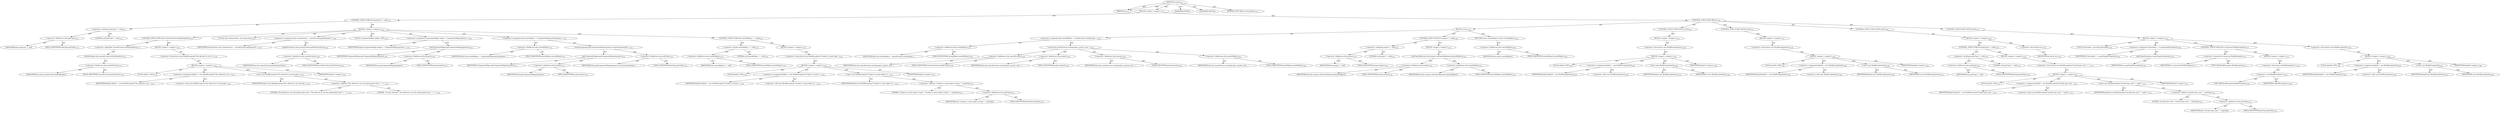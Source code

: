 digraph "create" {  
"111669149719" [label = <(METHOD,create)<SUB>1121</SUB>> ]
"115964117108" [label = <(PARAM,this)<SUB>1121</SUB>> ]
"25769803905" [label = <(BLOCK,&lt;empty&gt;,&lt;empty&gt;)<SUB>1121</SUB>> ]
"47244640339" [label = <(CONTROL_STRUCTURE,IF,if (polyType != null))<SUB>1122</SUB>> ]
"30064771620" [label = <(&lt;operator&gt;.notEquals,polyType != null)<SUB>1122</SUB>> ]
"30064771621" [label = <(&lt;operator&gt;.fieldAccess,this.polyType)<SUB>1122</SUB>> ]
"68719477290" [label = <(IDENTIFIER,this,polyType != null)> ]
"55834574950" [label = <(FIELD_IDENTIFIER,polyType,polyType)<SUB>1122</SUB>> ]
"90194313299" [label = <(LITERAL,null,polyType != null)<SUB>1122</SUB>> ]
"25769803906" [label = <(BLOCK,&lt;empty&gt;,&lt;empty&gt;)<SUB>1122</SUB>> ]
"47244640340" [label = <(CONTROL_STRUCTURE,IF,if (!nestedCreator.isPolyMorphic()))<SUB>1123</SUB>> ]
"30064771622" [label = <(&lt;operator&gt;.logicalNot,!nestedCreator.isPolyMorphic())<SUB>1123</SUB>> ]
"30064771623" [label = <(isPolyMorphic,this.nestedCreator.isPolyMorphic())<SUB>1123</SUB>> ]
"30064771624" [label = <(&lt;operator&gt;.fieldAccess,this.nestedCreator)<SUB>1123</SUB>> ]
"68719477291" [label = <(IDENTIFIER,this,this.nestedCreator.isPolyMorphic())> ]
"55834574951" [label = <(FIELD_IDENTIFIER,nestedCreator,nestedCreator)<SUB>1123</SUB>> ]
"25769803907" [label = <(BLOCK,&lt;empty&gt;,&lt;empty&gt;)<SUB>1123</SUB>> ]
"30064771625" [label = <(&lt;operator&gt;.throw,throw new BuildException(&quot;Not allowed to use th...)<SUB>1124</SUB>> ]
"25769803908" [label = <(BLOCK,&lt;empty&gt;,&lt;empty&gt;)<SUB>1124</SUB>> ]
"94489280586" [label = <(LOCAL,$obj31: ANY)<SUB>1124</SUB>> ]
"30064771626" [label = <(&lt;operator&gt;.assignment,$obj31 = new BuildException(&quot;Not allowed to use...)<SUB>1124</SUB>> ]
"68719477292" [label = <(IDENTIFIER,$obj31,$obj31 = new BuildException(&quot;Not allowed to use...)<SUB>1124</SUB>> ]
"30064771627" [label = <(&lt;operator&gt;.alloc,new BuildException(&quot;Not allowed to use the poly...)<SUB>1124</SUB>> ]
"30064771628" [label = <(&lt;init&gt;,new BuildException(&quot;Not allowed to use the poly...)<SUB>1124</SUB>> ]
"68719477293" [label = <(IDENTIFIER,$obj31,new BuildException(&quot;Not allowed to use the poly...)<SUB>1124</SUB>> ]
"30064771629" [label = <(&lt;operator&gt;.addition,&quot;Not allowed to use the polymorphic form&quot; + &quot; f...)<SUB>1125</SUB>> ]
"90194313300" [label = <(LITERAL,&quot;Not allowed to use the polymorphic form&quot;,&quot;Not allowed to use the polymorphic form&quot; + &quot; f...)<SUB>1125</SUB>> ]
"90194313301" [label = <(LITERAL,&quot; for this element&quot;,&quot;Not allowed to use the polymorphic form&quot; + &quot; f...)<SUB>1126</SUB>> ]
"68719477294" [label = <(IDENTIFIER,$obj31,&lt;empty&gt;)<SUB>1124</SUB>> ]
"94489280587" [label = <(LOCAL,Class elementClass: java.lang.Class)<SUB>1128</SUB>> ]
"30064771630" [label = <(&lt;operator&gt;.assignment,Class elementClass = nestedCreator.getElementCl...)<SUB>1128</SUB>> ]
"68719477295" [label = <(IDENTIFIER,elementClass,Class elementClass = nestedCreator.getElementCl...)<SUB>1128</SUB>> ]
"30064771631" [label = <(getElementClass,this.nestedCreator.getElementClass())<SUB>1128</SUB>> ]
"30064771632" [label = <(&lt;operator&gt;.fieldAccess,this.nestedCreator)<SUB>1128</SUB>> ]
"68719477296" [label = <(IDENTIFIER,this,this.nestedCreator.getElementClass())> ]
"55834574952" [label = <(FIELD_IDENTIFIER,nestedCreator,nestedCreator)<SUB>1128</SUB>> ]
"94489280588" [label = <(LOCAL,ComponentHelper helper: ANY)<SUB>1129</SUB>> ]
"30064771633" [label = <(&lt;operator&gt;.assignment,ComponentHelper helper = ComponentHelper.getCom...)<SUB>1129</SUB>> ]
"68719477297" [label = <(IDENTIFIER,helper,ComponentHelper helper = ComponentHelper.getCom...)<SUB>1129</SUB>> ]
"30064771634" [label = <(getComponentHelper,getComponentHelper(project))<SUB>1130</SUB>> ]
"68719477298" [label = <(IDENTIFIER,ComponentHelper,getComponentHelper(project))<SUB>1130</SUB>> ]
"30064771635" [label = <(&lt;operator&gt;.fieldAccess,this.project)<SUB>1130</SUB>> ]
"68719477299" [label = <(IDENTIFIER,this,getComponentHelper(project))> ]
"55834574953" [label = <(FIELD_IDENTIFIER,project,project)<SUB>1130</SUB>> ]
"30064771636" [label = <(&lt;operator&gt;.assignment,this.nestedObject = ComponentHelper.getComponen...)<SUB>1131</SUB>> ]
"30064771637" [label = <(&lt;operator&gt;.fieldAccess,this.nestedObject)<SUB>1131</SUB>> ]
"68719477300" [label = <(IDENTIFIER,this,this.nestedObject = ComponentHelper.getComponen...)> ]
"55834574954" [label = <(FIELD_IDENTIFIER,nestedObject,nestedObject)<SUB>1131</SUB>> ]
"30064771638" [label = <(createComponent,getComponentHelper(project).createComponent(pol...)<SUB>1131</SUB>> ]
"30064771639" [label = <(getComponentHelper,getComponentHelper(project))<SUB>1131</SUB>> ]
"68719477301" [label = <(IDENTIFIER,ComponentHelper,getComponentHelper(project))<SUB>1131</SUB>> ]
"30064771640" [label = <(&lt;operator&gt;.fieldAccess,this.project)<SUB>1131</SUB>> ]
"68719477302" [label = <(IDENTIFIER,this,getComponentHelper(project))> ]
"55834574955" [label = <(FIELD_IDENTIFIER,project,project)<SUB>1131</SUB>> ]
"30064771641" [label = <(&lt;operator&gt;.fieldAccess,this.polyType)<SUB>1132</SUB>> ]
"68719477303" [label = <(IDENTIFIER,this,getComponentHelper(project).createComponent(pol...)> ]
"55834574956" [label = <(FIELD_IDENTIFIER,polyType,polyType)<SUB>1132</SUB>> ]
"47244640341" [label = <(CONTROL_STRUCTURE,IF,if (nestedObject == null))<SUB>1133</SUB>> ]
"30064771642" [label = <(&lt;operator&gt;.equals,nestedObject == null)<SUB>1133</SUB>> ]
"30064771643" [label = <(&lt;operator&gt;.fieldAccess,this.nestedObject)<SUB>1133</SUB>> ]
"68719477304" [label = <(IDENTIFIER,this,nestedObject == null)> ]
"55834574957" [label = <(FIELD_IDENTIFIER,nestedObject,nestedObject)<SUB>1133</SUB>> ]
"90194313302" [label = <(LITERAL,null,nestedObject == null)<SUB>1133</SUB>> ]
"25769803909" [label = <(BLOCK,&lt;empty&gt;,&lt;empty&gt;)<SUB>1133</SUB>> ]
"30064771644" [label = <(&lt;operator&gt;.throw,throw new BuildException(&quot;Unable to create obje...)<SUB>1134</SUB>> ]
"25769803910" [label = <(BLOCK,&lt;empty&gt;,&lt;empty&gt;)<SUB>1134</SUB>> ]
"94489280589" [label = <(LOCAL,$obj32: ANY)<SUB>1134</SUB>> ]
"30064771645" [label = <(&lt;operator&gt;.assignment,$obj32 = new BuildException(&quot;Unable to create o...)<SUB>1134</SUB>> ]
"68719477305" [label = <(IDENTIFIER,$obj32,$obj32 = new BuildException(&quot;Unable to create o...)<SUB>1134</SUB>> ]
"30064771646" [label = <(&lt;operator&gt;.alloc,new BuildException(&quot;Unable to create object of ...)<SUB>1134</SUB>> ]
"30064771647" [label = <(&lt;init&gt;,new BuildException(&quot;Unable to create object of ...)<SUB>1134</SUB>> ]
"68719477306" [label = <(IDENTIFIER,$obj32,new BuildException(&quot;Unable to create object of ...)<SUB>1134</SUB>> ]
"30064771648" [label = <(&lt;operator&gt;.addition,&quot;Unable to create object of type &quot; + polyType)<SUB>1135</SUB>> ]
"90194313303" [label = <(LITERAL,&quot;Unable to create object of type &quot;,&quot;Unable to create object of type &quot; + polyType)<SUB>1135</SUB>> ]
"30064771649" [label = <(&lt;operator&gt;.fieldAccess,this.polyType)<SUB>1135</SUB>> ]
"68719477307" [label = <(IDENTIFIER,this,&quot;Unable to create object of type &quot; + polyType)> ]
"55834574958" [label = <(FIELD_IDENTIFIER,polyType,polyType)<SUB>1135</SUB>> ]
"68719477308" [label = <(IDENTIFIER,$obj32,&lt;empty&gt;)<SUB>1134</SUB>> ]
"47244640342" [label = <(CONTROL_STRUCTURE,TRY,try)<SUB>1138</SUB>> ]
"25769803911" [label = <(BLOCK,try,try)<SUB>1138</SUB>> ]
"30064771650" [label = <(&lt;operator&gt;.assignment,this.nestedObject = nestedCreator.create(projec...)<SUB>1139</SUB>> ]
"30064771651" [label = <(&lt;operator&gt;.fieldAccess,this.nestedObject)<SUB>1139</SUB>> ]
"68719477309" [label = <(IDENTIFIER,this,this.nestedObject = nestedCreator.create(projec...)> ]
"55834574959" [label = <(FIELD_IDENTIFIER,nestedObject,nestedObject)<SUB>1139</SUB>> ]
"30064771652" [label = <(create,this.nestedCreator.create(project, parent, nest...)<SUB>1139</SUB>> ]
"30064771653" [label = <(&lt;operator&gt;.fieldAccess,this.nestedCreator)<SUB>1139</SUB>> ]
"68719477310" [label = <(IDENTIFIER,this,this.nestedCreator.create(project, parent, nest...)> ]
"55834574960" [label = <(FIELD_IDENTIFIER,nestedCreator,nestedCreator)<SUB>1139</SUB>> ]
"30064771654" [label = <(&lt;operator&gt;.fieldAccess,this.project)<SUB>1140</SUB>> ]
"68719477311" [label = <(IDENTIFIER,this,this.nestedCreator.create(project, parent, nest...)> ]
"55834574961" [label = <(FIELD_IDENTIFIER,project,project)<SUB>1140</SUB>> ]
"30064771655" [label = <(&lt;operator&gt;.fieldAccess,this.parent)<SUB>1140</SUB>> ]
"68719477312" [label = <(IDENTIFIER,this,this.nestedCreator.create(project, parent, nest...)> ]
"55834574962" [label = <(FIELD_IDENTIFIER,parent,parent)<SUB>1140</SUB>> ]
"30064771656" [label = <(&lt;operator&gt;.fieldAccess,this.nestedObject)<SUB>1140</SUB>> ]
"68719477313" [label = <(IDENTIFIER,this,this.nestedCreator.create(project, parent, nest...)> ]
"55834574963" [label = <(FIELD_IDENTIFIER,nestedObject,nestedObject)<SUB>1140</SUB>> ]
"47244640343" [label = <(CONTROL_STRUCTURE,IF,if (project != null))<SUB>1141</SUB>> ]
"30064771657" [label = <(&lt;operator&gt;.notEquals,project != null)<SUB>1141</SUB>> ]
"30064771658" [label = <(&lt;operator&gt;.fieldAccess,this.project)<SUB>1141</SUB>> ]
"68719477314" [label = <(IDENTIFIER,this,project != null)> ]
"55834574964" [label = <(FIELD_IDENTIFIER,project,project)<SUB>1141</SUB>> ]
"90194313304" [label = <(LITERAL,null,project != null)<SUB>1141</SUB>> ]
"25769803912" [label = <(BLOCK,&lt;empty&gt;,&lt;empty&gt;)<SUB>1141</SUB>> ]
"30064771659" [label = <(setProjectReference,this.project.setProjectReference(nestedObject))<SUB>1142</SUB>> ]
"30064771660" [label = <(&lt;operator&gt;.fieldAccess,this.project)<SUB>1142</SUB>> ]
"68719477315" [label = <(IDENTIFIER,this,this.project.setProjectReference(nestedObject))> ]
"55834574965" [label = <(FIELD_IDENTIFIER,project,project)<SUB>1142</SUB>> ]
"30064771661" [label = <(&lt;operator&gt;.fieldAccess,this.nestedObject)<SUB>1142</SUB>> ]
"68719477316" [label = <(IDENTIFIER,this,this.project.setProjectReference(nestedObject))> ]
"55834574966" [label = <(FIELD_IDENTIFIER,nestedObject,nestedObject)<SUB>1142</SUB>> ]
"146028888094" [label = <(RETURN,return nestedObject;,return nestedObject;)<SUB>1144</SUB>> ]
"30064771662" [label = <(&lt;operator&gt;.fieldAccess,this.nestedObject)<SUB>1144</SUB>> ]
"68719477317" [label = <(IDENTIFIER,this,return nestedObject;)> ]
"55834574967" [label = <(FIELD_IDENTIFIER,nestedObject,nestedObject)<SUB>1144</SUB>> ]
"47244640344" [label = <(CONTROL_STRUCTURE,CATCH,catch)<SUB>1145</SUB>> ]
"25769803913" [label = <(BLOCK,&lt;empty&gt;,&lt;empty&gt;)<SUB>1145</SUB>> ]
"30064771663" [label = <(&lt;operator&gt;.throw,throw new BuildException(ex);)<SUB>1146</SUB>> ]
"25769803914" [label = <(BLOCK,&lt;empty&gt;,&lt;empty&gt;)<SUB>1146</SUB>> ]
"94489280590" [label = <(LOCAL,$obj33: ANY)<SUB>1146</SUB>> ]
"30064771664" [label = <(&lt;operator&gt;.assignment,$obj33 = new BuildException(ex))<SUB>1146</SUB>> ]
"68719477318" [label = <(IDENTIFIER,$obj33,$obj33 = new BuildException(ex))<SUB>1146</SUB>> ]
"30064771665" [label = <(&lt;operator&gt;.alloc,new BuildException(ex))<SUB>1146</SUB>> ]
"30064771666" [label = <(&lt;init&gt;,new BuildException(ex))<SUB>1146</SUB>> ]
"68719477319" [label = <(IDENTIFIER,$obj33,new BuildException(ex))<SUB>1146</SUB>> ]
"68719477320" [label = <(IDENTIFIER,ex,new BuildException(ex))<SUB>1146</SUB>> ]
"68719477321" [label = <(IDENTIFIER,$obj33,&lt;empty&gt;)<SUB>1146</SUB>> ]
"47244640345" [label = <(CONTROL_STRUCTURE,CATCH,catch)<SUB>1147</SUB>> ]
"25769803915" [label = <(BLOCK,&lt;empty&gt;,&lt;empty&gt;)<SUB>1147</SUB>> ]
"30064771667" [label = <(&lt;operator&gt;.throw,throw new BuildException(ex);)<SUB>1148</SUB>> ]
"25769803916" [label = <(BLOCK,&lt;empty&gt;,&lt;empty&gt;)<SUB>1148</SUB>> ]
"94489280591" [label = <(LOCAL,$obj34: ANY)<SUB>1148</SUB>> ]
"30064771668" [label = <(&lt;operator&gt;.assignment,$obj34 = new BuildException(ex))<SUB>1148</SUB>> ]
"68719477322" [label = <(IDENTIFIER,$obj34,$obj34 = new BuildException(ex))<SUB>1148</SUB>> ]
"30064771669" [label = <(&lt;operator&gt;.alloc,new BuildException(ex))<SUB>1148</SUB>> ]
"30064771670" [label = <(&lt;init&gt;,new BuildException(ex))<SUB>1148</SUB>> ]
"68719477323" [label = <(IDENTIFIER,$obj34,new BuildException(ex))<SUB>1148</SUB>> ]
"68719477324" [label = <(IDENTIFIER,ex,new BuildException(ex))<SUB>1148</SUB>> ]
"68719477325" [label = <(IDENTIFIER,$obj34,&lt;empty&gt;)<SUB>1148</SUB>> ]
"47244640346" [label = <(CONTROL_STRUCTURE,CATCH,catch)<SUB>1149</SUB>> ]
"25769803917" [label = <(BLOCK,&lt;empty&gt;,&lt;empty&gt;)<SUB>1149</SUB>> ]
"47244640347" [label = <(CONTROL_STRUCTURE,IF,if (polyType != null))<SUB>1150</SUB>> ]
"30064771671" [label = <(&lt;operator&gt;.notEquals,polyType != null)<SUB>1150</SUB>> ]
"30064771672" [label = <(&lt;operator&gt;.fieldAccess,this.polyType)<SUB>1150</SUB>> ]
"68719477326" [label = <(IDENTIFIER,this,polyType != null)> ]
"55834574968" [label = <(FIELD_IDENTIFIER,polyType,polyType)<SUB>1150</SUB>> ]
"90194313305" [label = <(LITERAL,null,polyType != null)<SUB>1150</SUB>> ]
"25769803918" [label = <(BLOCK,&lt;empty&gt;,&lt;empty&gt;)<SUB>1150</SUB>> ]
"30064771673" [label = <(&lt;operator&gt;.throw,throw new BuildException(&quot;Invalid type used &quot; +...)<SUB>1151</SUB>> ]
"25769803919" [label = <(BLOCK,&lt;empty&gt;,&lt;empty&gt;)<SUB>1151</SUB>> ]
"94489280592" [label = <(LOCAL,$obj35: ANY)<SUB>1151</SUB>> ]
"30064771674" [label = <(&lt;operator&gt;.assignment,$obj35 = new BuildException(&quot;Invalid type used ...)<SUB>1151</SUB>> ]
"68719477327" [label = <(IDENTIFIER,$obj35,$obj35 = new BuildException(&quot;Invalid type used ...)<SUB>1151</SUB>> ]
"30064771675" [label = <(&lt;operator&gt;.alloc,new BuildException(&quot;Invalid type used &quot; + polyT...)<SUB>1151</SUB>> ]
"30064771676" [label = <(&lt;init&gt;,new BuildException(&quot;Invalid type used &quot; + polyT...)<SUB>1151</SUB>> ]
"68719477328" [label = <(IDENTIFIER,$obj35,new BuildException(&quot;Invalid type used &quot; + polyT...)<SUB>1151</SUB>> ]
"30064771677" [label = <(&lt;operator&gt;.addition,&quot;Invalid type used &quot; + polyType)<SUB>1152</SUB>> ]
"90194313306" [label = <(LITERAL,&quot;Invalid type used &quot;,&quot;Invalid type used &quot; + polyType)<SUB>1152</SUB>> ]
"30064771678" [label = <(&lt;operator&gt;.fieldAccess,this.polyType)<SUB>1152</SUB>> ]
"68719477329" [label = <(IDENTIFIER,this,&quot;Invalid type used &quot; + polyType)> ]
"55834574969" [label = <(FIELD_IDENTIFIER,polyType,polyType)<SUB>1152</SUB>> ]
"68719477330" [label = <(IDENTIFIER,$obj35,&lt;empty&gt;)<SUB>1151</SUB>> ]
"30064771679" [label = <(&lt;operator&gt;.throw,throw ex;)<SUB>1154</SUB>> ]
"68719477331" [label = <(IDENTIFIER,ex,throw ex;)<SUB>1154</SUB>> ]
"47244640348" [label = <(CONTROL_STRUCTURE,CATCH,catch)<SUB>1155</SUB>> ]
"25769803920" [label = <(BLOCK,&lt;empty&gt;,&lt;empty&gt;)<SUB>1155</SUB>> ]
"94489280593" [label = <(LOCAL,Throwable t: java.lang.Throwable)<SUB>1156</SUB>> ]
"30064771680" [label = <(&lt;operator&gt;.assignment,Throwable t = ex.getTargetException())<SUB>1156</SUB>> ]
"68719477332" [label = <(IDENTIFIER,t,Throwable t = ex.getTargetException())<SUB>1156</SUB>> ]
"30064771681" [label = <(getTargetException,ex.getTargetException())<SUB>1156</SUB>> ]
"68719477333" [label = <(IDENTIFIER,ex,ex.getTargetException())<SUB>1156</SUB>> ]
"47244640349" [label = <(CONTROL_STRUCTURE,IF,if (t instanceof BuildException))<SUB>1157</SUB>> ]
"30064771682" [label = <(&lt;operator&gt;.instanceOf,t instanceof BuildException)<SUB>1157</SUB>> ]
"68719477334" [label = <(IDENTIFIER,t,t instanceof BuildException)<SUB>1157</SUB>> ]
"180388626458" [label = <(TYPE_REF,BuildException,BuildException)<SUB>1157</SUB>> ]
"25769803921" [label = <(BLOCK,&lt;empty&gt;,&lt;empty&gt;)<SUB>1157</SUB>> ]
"30064771683" [label = <(&lt;operator&gt;.throw,throw (BuildException) t;)<SUB>1158</SUB>> ]
"30064771684" [label = <(&lt;operator&gt;.cast,(BuildException) t)<SUB>1158</SUB>> ]
"180388626459" [label = <(TYPE_REF,BuildException,BuildException)<SUB>1158</SUB>> ]
"68719477335" [label = <(IDENTIFIER,t,(BuildException) t)<SUB>1158</SUB>> ]
"30064771685" [label = <(&lt;operator&gt;.throw,throw new BuildException(t);)<SUB>1160</SUB>> ]
"25769803922" [label = <(BLOCK,&lt;empty&gt;,&lt;empty&gt;)<SUB>1160</SUB>> ]
"94489280594" [label = <(LOCAL,$obj36: ANY)<SUB>1160</SUB>> ]
"30064771686" [label = <(&lt;operator&gt;.assignment,$obj36 = new BuildException(t))<SUB>1160</SUB>> ]
"68719477336" [label = <(IDENTIFIER,$obj36,$obj36 = new BuildException(t))<SUB>1160</SUB>> ]
"30064771687" [label = <(&lt;operator&gt;.alloc,new BuildException(t))<SUB>1160</SUB>> ]
"30064771688" [label = <(&lt;init&gt;,new BuildException(t))<SUB>1160</SUB>> ]
"68719477337" [label = <(IDENTIFIER,$obj36,new BuildException(t))<SUB>1160</SUB>> ]
"68719477338" [label = <(IDENTIFIER,t,new BuildException(t))<SUB>1160</SUB>> ]
"68719477339" [label = <(IDENTIFIER,$obj36,&lt;empty&gt;)<SUB>1160</SUB>> ]
"133143986238" [label = <(MODIFIER,PUBLIC)> ]
"133143986239" [label = <(MODIFIER,VIRTUAL)> ]
"128849018903" [label = <(METHOD_RETURN,java.lang.Object)<SUB>1121</SUB>> ]
  "111669149719" -> "115964117108"  [ label = "AST: "] 
  "111669149719" -> "25769803905"  [ label = "AST: "] 
  "111669149719" -> "133143986238"  [ label = "AST: "] 
  "111669149719" -> "133143986239"  [ label = "AST: "] 
  "111669149719" -> "128849018903"  [ label = "AST: "] 
  "25769803905" -> "47244640339"  [ label = "AST: "] 
  "25769803905" -> "47244640342"  [ label = "AST: "] 
  "47244640339" -> "30064771620"  [ label = "AST: "] 
  "47244640339" -> "25769803906"  [ label = "AST: "] 
  "30064771620" -> "30064771621"  [ label = "AST: "] 
  "30064771620" -> "90194313299"  [ label = "AST: "] 
  "30064771621" -> "68719477290"  [ label = "AST: "] 
  "30064771621" -> "55834574950"  [ label = "AST: "] 
  "25769803906" -> "47244640340"  [ label = "AST: "] 
  "25769803906" -> "94489280587"  [ label = "AST: "] 
  "25769803906" -> "30064771630"  [ label = "AST: "] 
  "25769803906" -> "94489280588"  [ label = "AST: "] 
  "25769803906" -> "30064771633"  [ label = "AST: "] 
  "25769803906" -> "30064771636"  [ label = "AST: "] 
  "25769803906" -> "47244640341"  [ label = "AST: "] 
  "47244640340" -> "30064771622"  [ label = "AST: "] 
  "47244640340" -> "25769803907"  [ label = "AST: "] 
  "30064771622" -> "30064771623"  [ label = "AST: "] 
  "30064771623" -> "30064771624"  [ label = "AST: "] 
  "30064771624" -> "68719477291"  [ label = "AST: "] 
  "30064771624" -> "55834574951"  [ label = "AST: "] 
  "25769803907" -> "30064771625"  [ label = "AST: "] 
  "30064771625" -> "25769803908"  [ label = "AST: "] 
  "25769803908" -> "94489280586"  [ label = "AST: "] 
  "25769803908" -> "30064771626"  [ label = "AST: "] 
  "25769803908" -> "30064771628"  [ label = "AST: "] 
  "25769803908" -> "68719477294"  [ label = "AST: "] 
  "30064771626" -> "68719477292"  [ label = "AST: "] 
  "30064771626" -> "30064771627"  [ label = "AST: "] 
  "30064771628" -> "68719477293"  [ label = "AST: "] 
  "30064771628" -> "30064771629"  [ label = "AST: "] 
  "30064771629" -> "90194313300"  [ label = "AST: "] 
  "30064771629" -> "90194313301"  [ label = "AST: "] 
  "30064771630" -> "68719477295"  [ label = "AST: "] 
  "30064771630" -> "30064771631"  [ label = "AST: "] 
  "30064771631" -> "30064771632"  [ label = "AST: "] 
  "30064771632" -> "68719477296"  [ label = "AST: "] 
  "30064771632" -> "55834574952"  [ label = "AST: "] 
  "30064771633" -> "68719477297"  [ label = "AST: "] 
  "30064771633" -> "30064771634"  [ label = "AST: "] 
  "30064771634" -> "68719477298"  [ label = "AST: "] 
  "30064771634" -> "30064771635"  [ label = "AST: "] 
  "30064771635" -> "68719477299"  [ label = "AST: "] 
  "30064771635" -> "55834574953"  [ label = "AST: "] 
  "30064771636" -> "30064771637"  [ label = "AST: "] 
  "30064771636" -> "30064771638"  [ label = "AST: "] 
  "30064771637" -> "68719477300"  [ label = "AST: "] 
  "30064771637" -> "55834574954"  [ label = "AST: "] 
  "30064771638" -> "30064771639"  [ label = "AST: "] 
  "30064771638" -> "30064771641"  [ label = "AST: "] 
  "30064771639" -> "68719477301"  [ label = "AST: "] 
  "30064771639" -> "30064771640"  [ label = "AST: "] 
  "30064771640" -> "68719477302"  [ label = "AST: "] 
  "30064771640" -> "55834574955"  [ label = "AST: "] 
  "30064771641" -> "68719477303"  [ label = "AST: "] 
  "30064771641" -> "55834574956"  [ label = "AST: "] 
  "47244640341" -> "30064771642"  [ label = "AST: "] 
  "47244640341" -> "25769803909"  [ label = "AST: "] 
  "30064771642" -> "30064771643"  [ label = "AST: "] 
  "30064771642" -> "90194313302"  [ label = "AST: "] 
  "30064771643" -> "68719477304"  [ label = "AST: "] 
  "30064771643" -> "55834574957"  [ label = "AST: "] 
  "25769803909" -> "30064771644"  [ label = "AST: "] 
  "30064771644" -> "25769803910"  [ label = "AST: "] 
  "25769803910" -> "94489280589"  [ label = "AST: "] 
  "25769803910" -> "30064771645"  [ label = "AST: "] 
  "25769803910" -> "30064771647"  [ label = "AST: "] 
  "25769803910" -> "68719477308"  [ label = "AST: "] 
  "30064771645" -> "68719477305"  [ label = "AST: "] 
  "30064771645" -> "30064771646"  [ label = "AST: "] 
  "30064771647" -> "68719477306"  [ label = "AST: "] 
  "30064771647" -> "30064771648"  [ label = "AST: "] 
  "30064771648" -> "90194313303"  [ label = "AST: "] 
  "30064771648" -> "30064771649"  [ label = "AST: "] 
  "30064771649" -> "68719477307"  [ label = "AST: "] 
  "30064771649" -> "55834574958"  [ label = "AST: "] 
  "47244640342" -> "25769803911"  [ label = "AST: "] 
  "47244640342" -> "47244640344"  [ label = "AST: "] 
  "47244640342" -> "47244640345"  [ label = "AST: "] 
  "47244640342" -> "47244640346"  [ label = "AST: "] 
  "47244640342" -> "47244640348"  [ label = "AST: "] 
  "25769803911" -> "30064771650"  [ label = "AST: "] 
  "25769803911" -> "47244640343"  [ label = "AST: "] 
  "25769803911" -> "146028888094"  [ label = "AST: "] 
  "30064771650" -> "30064771651"  [ label = "AST: "] 
  "30064771650" -> "30064771652"  [ label = "AST: "] 
  "30064771651" -> "68719477309"  [ label = "AST: "] 
  "30064771651" -> "55834574959"  [ label = "AST: "] 
  "30064771652" -> "30064771653"  [ label = "AST: "] 
  "30064771652" -> "30064771654"  [ label = "AST: "] 
  "30064771652" -> "30064771655"  [ label = "AST: "] 
  "30064771652" -> "30064771656"  [ label = "AST: "] 
  "30064771653" -> "68719477310"  [ label = "AST: "] 
  "30064771653" -> "55834574960"  [ label = "AST: "] 
  "30064771654" -> "68719477311"  [ label = "AST: "] 
  "30064771654" -> "55834574961"  [ label = "AST: "] 
  "30064771655" -> "68719477312"  [ label = "AST: "] 
  "30064771655" -> "55834574962"  [ label = "AST: "] 
  "30064771656" -> "68719477313"  [ label = "AST: "] 
  "30064771656" -> "55834574963"  [ label = "AST: "] 
  "47244640343" -> "30064771657"  [ label = "AST: "] 
  "47244640343" -> "25769803912"  [ label = "AST: "] 
  "30064771657" -> "30064771658"  [ label = "AST: "] 
  "30064771657" -> "90194313304"  [ label = "AST: "] 
  "30064771658" -> "68719477314"  [ label = "AST: "] 
  "30064771658" -> "55834574964"  [ label = "AST: "] 
  "25769803912" -> "30064771659"  [ label = "AST: "] 
  "30064771659" -> "30064771660"  [ label = "AST: "] 
  "30064771659" -> "30064771661"  [ label = "AST: "] 
  "30064771660" -> "68719477315"  [ label = "AST: "] 
  "30064771660" -> "55834574965"  [ label = "AST: "] 
  "30064771661" -> "68719477316"  [ label = "AST: "] 
  "30064771661" -> "55834574966"  [ label = "AST: "] 
  "146028888094" -> "30064771662"  [ label = "AST: "] 
  "30064771662" -> "68719477317"  [ label = "AST: "] 
  "30064771662" -> "55834574967"  [ label = "AST: "] 
  "47244640344" -> "25769803913"  [ label = "AST: "] 
  "25769803913" -> "30064771663"  [ label = "AST: "] 
  "30064771663" -> "25769803914"  [ label = "AST: "] 
  "25769803914" -> "94489280590"  [ label = "AST: "] 
  "25769803914" -> "30064771664"  [ label = "AST: "] 
  "25769803914" -> "30064771666"  [ label = "AST: "] 
  "25769803914" -> "68719477321"  [ label = "AST: "] 
  "30064771664" -> "68719477318"  [ label = "AST: "] 
  "30064771664" -> "30064771665"  [ label = "AST: "] 
  "30064771666" -> "68719477319"  [ label = "AST: "] 
  "30064771666" -> "68719477320"  [ label = "AST: "] 
  "47244640345" -> "25769803915"  [ label = "AST: "] 
  "25769803915" -> "30064771667"  [ label = "AST: "] 
  "30064771667" -> "25769803916"  [ label = "AST: "] 
  "25769803916" -> "94489280591"  [ label = "AST: "] 
  "25769803916" -> "30064771668"  [ label = "AST: "] 
  "25769803916" -> "30064771670"  [ label = "AST: "] 
  "25769803916" -> "68719477325"  [ label = "AST: "] 
  "30064771668" -> "68719477322"  [ label = "AST: "] 
  "30064771668" -> "30064771669"  [ label = "AST: "] 
  "30064771670" -> "68719477323"  [ label = "AST: "] 
  "30064771670" -> "68719477324"  [ label = "AST: "] 
  "47244640346" -> "25769803917"  [ label = "AST: "] 
  "25769803917" -> "47244640347"  [ label = "AST: "] 
  "25769803917" -> "30064771679"  [ label = "AST: "] 
  "47244640347" -> "30064771671"  [ label = "AST: "] 
  "47244640347" -> "25769803918"  [ label = "AST: "] 
  "30064771671" -> "30064771672"  [ label = "AST: "] 
  "30064771671" -> "90194313305"  [ label = "AST: "] 
  "30064771672" -> "68719477326"  [ label = "AST: "] 
  "30064771672" -> "55834574968"  [ label = "AST: "] 
  "25769803918" -> "30064771673"  [ label = "AST: "] 
  "30064771673" -> "25769803919"  [ label = "AST: "] 
  "25769803919" -> "94489280592"  [ label = "AST: "] 
  "25769803919" -> "30064771674"  [ label = "AST: "] 
  "25769803919" -> "30064771676"  [ label = "AST: "] 
  "25769803919" -> "68719477330"  [ label = "AST: "] 
  "30064771674" -> "68719477327"  [ label = "AST: "] 
  "30064771674" -> "30064771675"  [ label = "AST: "] 
  "30064771676" -> "68719477328"  [ label = "AST: "] 
  "30064771676" -> "30064771677"  [ label = "AST: "] 
  "30064771677" -> "90194313306"  [ label = "AST: "] 
  "30064771677" -> "30064771678"  [ label = "AST: "] 
  "30064771678" -> "68719477329"  [ label = "AST: "] 
  "30064771678" -> "55834574969"  [ label = "AST: "] 
  "30064771679" -> "68719477331"  [ label = "AST: "] 
  "47244640348" -> "25769803920"  [ label = "AST: "] 
  "25769803920" -> "94489280593"  [ label = "AST: "] 
  "25769803920" -> "30064771680"  [ label = "AST: "] 
  "25769803920" -> "47244640349"  [ label = "AST: "] 
  "25769803920" -> "30064771685"  [ label = "AST: "] 
  "30064771680" -> "68719477332"  [ label = "AST: "] 
  "30064771680" -> "30064771681"  [ label = "AST: "] 
  "30064771681" -> "68719477333"  [ label = "AST: "] 
  "47244640349" -> "30064771682"  [ label = "AST: "] 
  "47244640349" -> "25769803921"  [ label = "AST: "] 
  "30064771682" -> "68719477334"  [ label = "AST: "] 
  "30064771682" -> "180388626458"  [ label = "AST: "] 
  "25769803921" -> "30064771683"  [ label = "AST: "] 
  "30064771683" -> "30064771684"  [ label = "AST: "] 
  "30064771684" -> "180388626459"  [ label = "AST: "] 
  "30064771684" -> "68719477335"  [ label = "AST: "] 
  "30064771685" -> "25769803922"  [ label = "AST: "] 
  "25769803922" -> "94489280594"  [ label = "AST: "] 
  "25769803922" -> "30064771686"  [ label = "AST: "] 
  "25769803922" -> "30064771688"  [ label = "AST: "] 
  "25769803922" -> "68719477339"  [ label = "AST: "] 
  "30064771686" -> "68719477336"  [ label = "AST: "] 
  "30064771686" -> "30064771687"  [ label = "AST: "] 
  "30064771688" -> "68719477337"  [ label = "AST: "] 
  "30064771688" -> "68719477338"  [ label = "AST: "] 
  "111669149719" -> "115964117108"  [ label = "DDG: "] 
}
